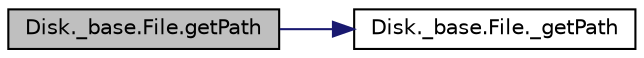digraph "Disk._base.File.getPath"
{
 // INTERACTIVE_SVG=YES
  bgcolor="transparent";
  edge [fontname="Helvetica",fontsize="10",labelfontname="Helvetica",labelfontsize="10"];
  node [fontname="Helvetica",fontsize="10",shape=record];
  rankdir="LR";
  Node1 [label="Disk._base.File.getPath",height=0.2,width=0.4,color="black", fillcolor="grey75", style="filled" fontcolor="black"];
  Node1 -> Node2 [color="midnightblue",fontsize="10",style="solid",fontname="Helvetica"];
  Node2 [label="Disk._base.File._getPath",height=0.2,width=0.4,color="black",URL="$class_disk_1_1__base_1_1_file.html#a036d4621c4196403b6a126c9ee1cc0c3"];
}
